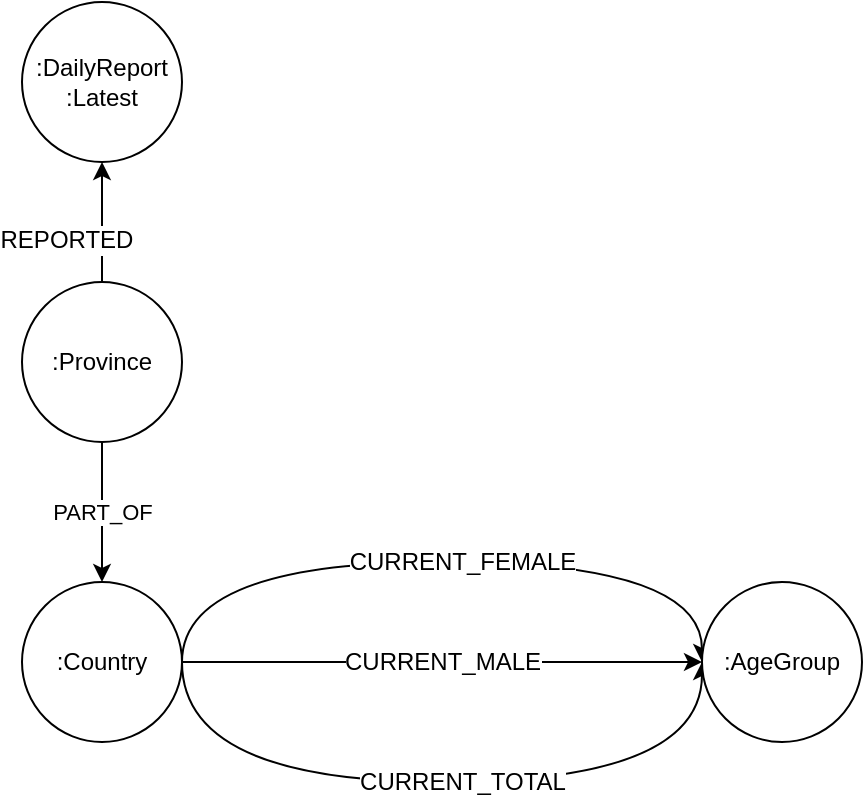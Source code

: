 <mxfile version="12.9.9" type="device"><diagram id="6xV-BobHEZWHwNxdisnu" name="Page-1"><mxGraphModel dx="946" dy="680" grid="1" gridSize="10" guides="1" tooltips="1" connect="1" arrows="1" fold="1" page="1" pageScale="1" pageWidth="827" pageHeight="1169" math="0" shadow="0"><root><mxCell id="0"/><mxCell id="1" parent="0"/><mxCell id="7dYmDP2dwRDUSq73cTwZ-1" value=":DailyReport&lt;br&gt;:Latest" style="ellipse;whiteSpace=wrap;html=1;aspect=fixed;" parent="1" vertex="1"><mxGeometry x="210" y="140" width="80" height="80" as="geometry"/></mxCell><mxCell id="7dYmDP2dwRDUSq73cTwZ-20" style="edgeStyle=orthogonalEdgeStyle;rounded=0;orthogonalLoop=1;jettySize=auto;html=1;entryX=0.5;entryY=1;entryDx=0;entryDy=0;" parent="1" source="7dYmDP2dwRDUSq73cTwZ-3" target="7dYmDP2dwRDUSq73cTwZ-1" edge="1"><mxGeometry relative="1" as="geometry"/></mxCell><mxCell id="7dYmDP2dwRDUSq73cTwZ-21" value="REPORTED" style="text;html=1;align=center;verticalAlign=middle;resizable=0;points=[];labelBackgroundColor=#ffffff;" parent="7dYmDP2dwRDUSq73cTwZ-20" vertex="1" connectable="0"><mxGeometry x="-0.238" y="-2" relative="1" as="geometry"><mxPoint x="-20" y="2" as="offset"/></mxGeometry></mxCell><mxCell id="7dYmDP2dwRDUSq73cTwZ-23" value="PART_OF" style="edgeStyle=orthogonalEdgeStyle;rounded=0;orthogonalLoop=1;jettySize=auto;html=1;exitX=0.5;exitY=1;exitDx=0;exitDy=0;" parent="1" source="7dYmDP2dwRDUSq73cTwZ-3" target="7dYmDP2dwRDUSq73cTwZ-22" edge="1"><mxGeometry relative="1" as="geometry"/></mxCell><mxCell id="7dYmDP2dwRDUSq73cTwZ-3" value=":Province" style="ellipse;whiteSpace=wrap;html=1;aspect=fixed;" parent="1" vertex="1"><mxGeometry x="210" y="280" width="80" height="80" as="geometry"/></mxCell><mxCell id="7dYmDP2dwRDUSq73cTwZ-36" style="edgeStyle=orthogonalEdgeStyle;orthogonalLoop=1;jettySize=auto;html=1;exitX=1;exitY=0.5;exitDx=0;exitDy=0;entryX=0;entryY=0.5;entryDx=0;entryDy=0;curved=1;" parent="1" source="7dYmDP2dwRDUSq73cTwZ-22" target="7dYmDP2dwRDUSq73cTwZ-25" edge="1"><mxGeometry relative="1" as="geometry"><Array as="points"><mxPoint x="290" y="530"/><mxPoint x="550" y="530"/></Array></mxGeometry></mxCell><mxCell id="7dYmDP2dwRDUSq73cTwZ-37" value="CURRENT_TOTAL" style="text;html=1;align=center;verticalAlign=middle;resizable=0;points=[];labelBackgroundColor=#ffffff;" parent="7dYmDP2dwRDUSq73cTwZ-36" vertex="1" connectable="0"><mxGeometry x="-0.371" y="1" relative="1" as="geometry"><mxPoint x="80.48" y="1" as="offset"/></mxGeometry></mxCell><mxCell id="7dYmDP2dwRDUSq73cTwZ-38" value="w" style="edgeStyle=orthogonalEdgeStyle;orthogonalLoop=1;jettySize=auto;html=1;exitX=1;exitY=0.5;exitDx=0;exitDy=0;entryX=0;entryY=0.5;entryDx=0;entryDy=0;curved=1;" parent="1" source="7dYmDP2dwRDUSq73cTwZ-22" target="7dYmDP2dwRDUSq73cTwZ-25" edge="1"><mxGeometry relative="1" as="geometry"/></mxCell><mxCell id="7dYmDP2dwRDUSq73cTwZ-39" value="CURRENT_MALE" style="text;html=1;align=center;verticalAlign=middle;resizable=0;points=[];labelBackgroundColor=#ffffff;" parent="7dYmDP2dwRDUSq73cTwZ-38" vertex="1" connectable="0"><mxGeometry x="-0.294" relative="1" as="geometry"><mxPoint x="38.1" as="offset"/></mxGeometry></mxCell><mxCell id="7dYmDP2dwRDUSq73cTwZ-40" style="edgeStyle=orthogonalEdgeStyle;orthogonalLoop=1;jettySize=auto;html=1;exitX=1;exitY=0.5;exitDx=0;exitDy=0;curved=1;entryX=0;entryY=0.5;entryDx=0;entryDy=0;" parent="1" source="7dYmDP2dwRDUSq73cTwZ-22" target="7dYmDP2dwRDUSq73cTwZ-25" edge="1"><mxGeometry relative="1" as="geometry"><Array as="points"><mxPoint x="290" y="420"/><mxPoint x="550" y="420"/></Array></mxGeometry></mxCell><mxCell id="7dYmDP2dwRDUSq73cTwZ-41" value="CURRENT_FEMALE" style="text;html=1;align=center;verticalAlign=middle;resizable=0;points=[];labelBackgroundColor=#ffffff;" parent="7dYmDP2dwRDUSq73cTwZ-40" vertex="1" connectable="0"><mxGeometry x="0.024" y="-2" relative="1" as="geometry"><mxPoint x="5.71" y="-2" as="offset"/></mxGeometry></mxCell><mxCell id="7dYmDP2dwRDUSq73cTwZ-22" value=":Country" style="ellipse;whiteSpace=wrap;html=1;aspect=fixed;" parent="1" vertex="1"><mxGeometry x="210" y="430" width="80" height="80" as="geometry"/></mxCell><mxCell id="7dYmDP2dwRDUSq73cTwZ-25" value=":AgeGroup" style="ellipse;whiteSpace=wrap;html=1;aspect=fixed;" parent="1" vertex="1"><mxGeometry x="550" y="430" width="80" height="80" as="geometry"/></mxCell></root></mxGraphModel></diagram></mxfile>
